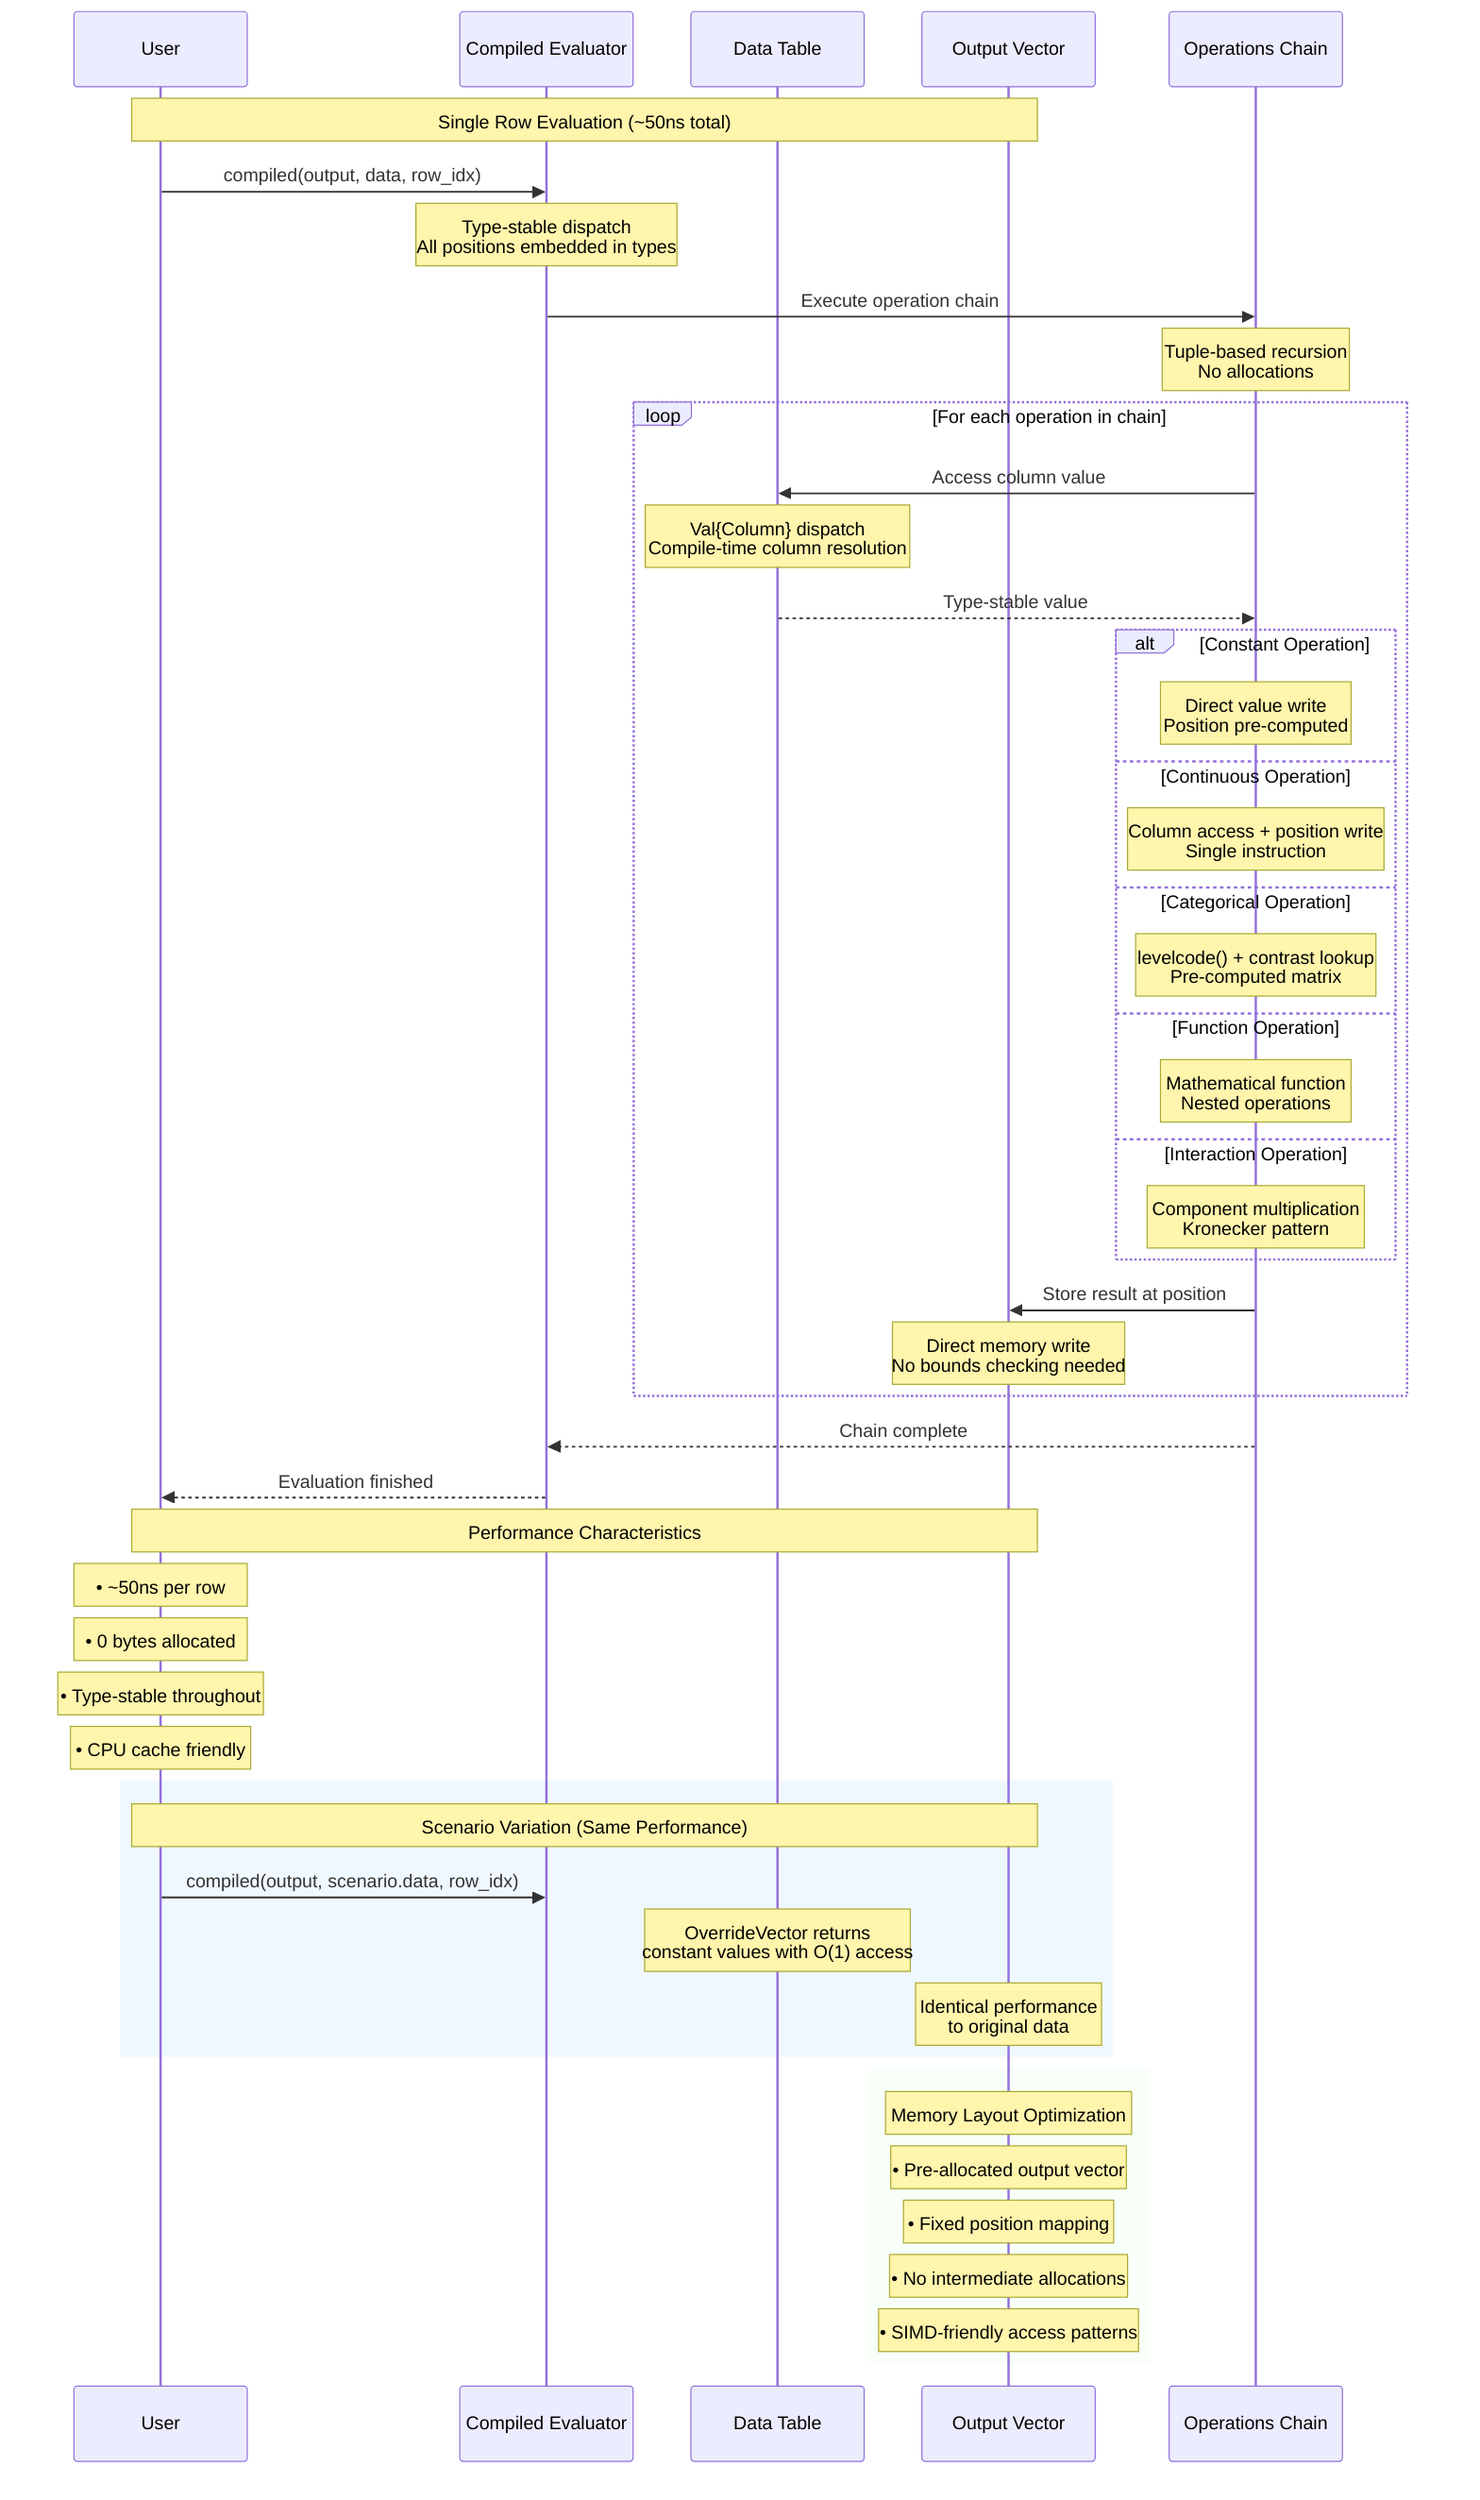 sequenceDiagram
    participant User
    participant Compiled as Compiled Evaluator
    participant Data as Data Table
    participant Output as Output Vector
    participant Ops as Operations Chain
    
    Note over User,Output: Single Row Evaluation (~50ns total)
    
    User->>Compiled: compiled(output, data, row_idx)
    Note over Compiled: Type-stable dispatch<br/>All positions embedded in types
    
    Compiled->>Ops: Execute operation chain
    Note over Ops: Tuple-based recursion<br/>No allocations
    
    loop For each operation in chain
        Ops->>Data: Access column value
        Note over Data: Val{Column} dispatch<br/>Compile-time column resolution
        Data-->>Ops: Type-stable value
        
        alt Constant Operation
            Note over Ops: Direct value write<br/>Position pre-computed
        else Continuous Operation  
            Note over Ops: Column access + position write<br/>Single instruction
        else Categorical Operation
            Note over Ops: levelcode() + contrast lookup<br/>Pre-computed matrix
        else Function Operation
            Note over Ops: Mathematical function<br/>Nested operations
        else Interaction Operation
            Note over Ops: Component multiplication<br/>Kronecker pattern
        end
        
        Ops->>Output: Store result at position
        Note over Output: Direct memory write<br/>No bounds checking needed
    end
    
    Ops-->>Compiled: Chain complete
    Compiled-->>User: Evaluation finished
    
    Note over User,Output: Performance Characteristics
    Note over User: • ~50ns per row
    Note over User: • 0 bytes allocated  
    Note over User: • Type-stable throughout
    Note over User: • CPU cache friendly
    
    %% Scenario variation
    rect rgb(240, 248, 255)
        Note over User,Output: Scenario Variation (Same Performance)
        User->>Compiled: compiled(output, scenario.data, row_idx)
        Note over Data: OverrideVector returns<br/>constant values with O(1) access
        Note over Output: Identical performance<br/>to original data
    end
    
    %% Memory layout annotation
    rect rgb(248, 255, 248)
        Note over Output: Memory Layout Optimization
        Note over Output: • Pre-allocated output vector
        Note over Output: • Fixed position mapping
        Note over Output: • No intermediate allocations
        Note over Output: • SIMD-friendly access patterns
    end